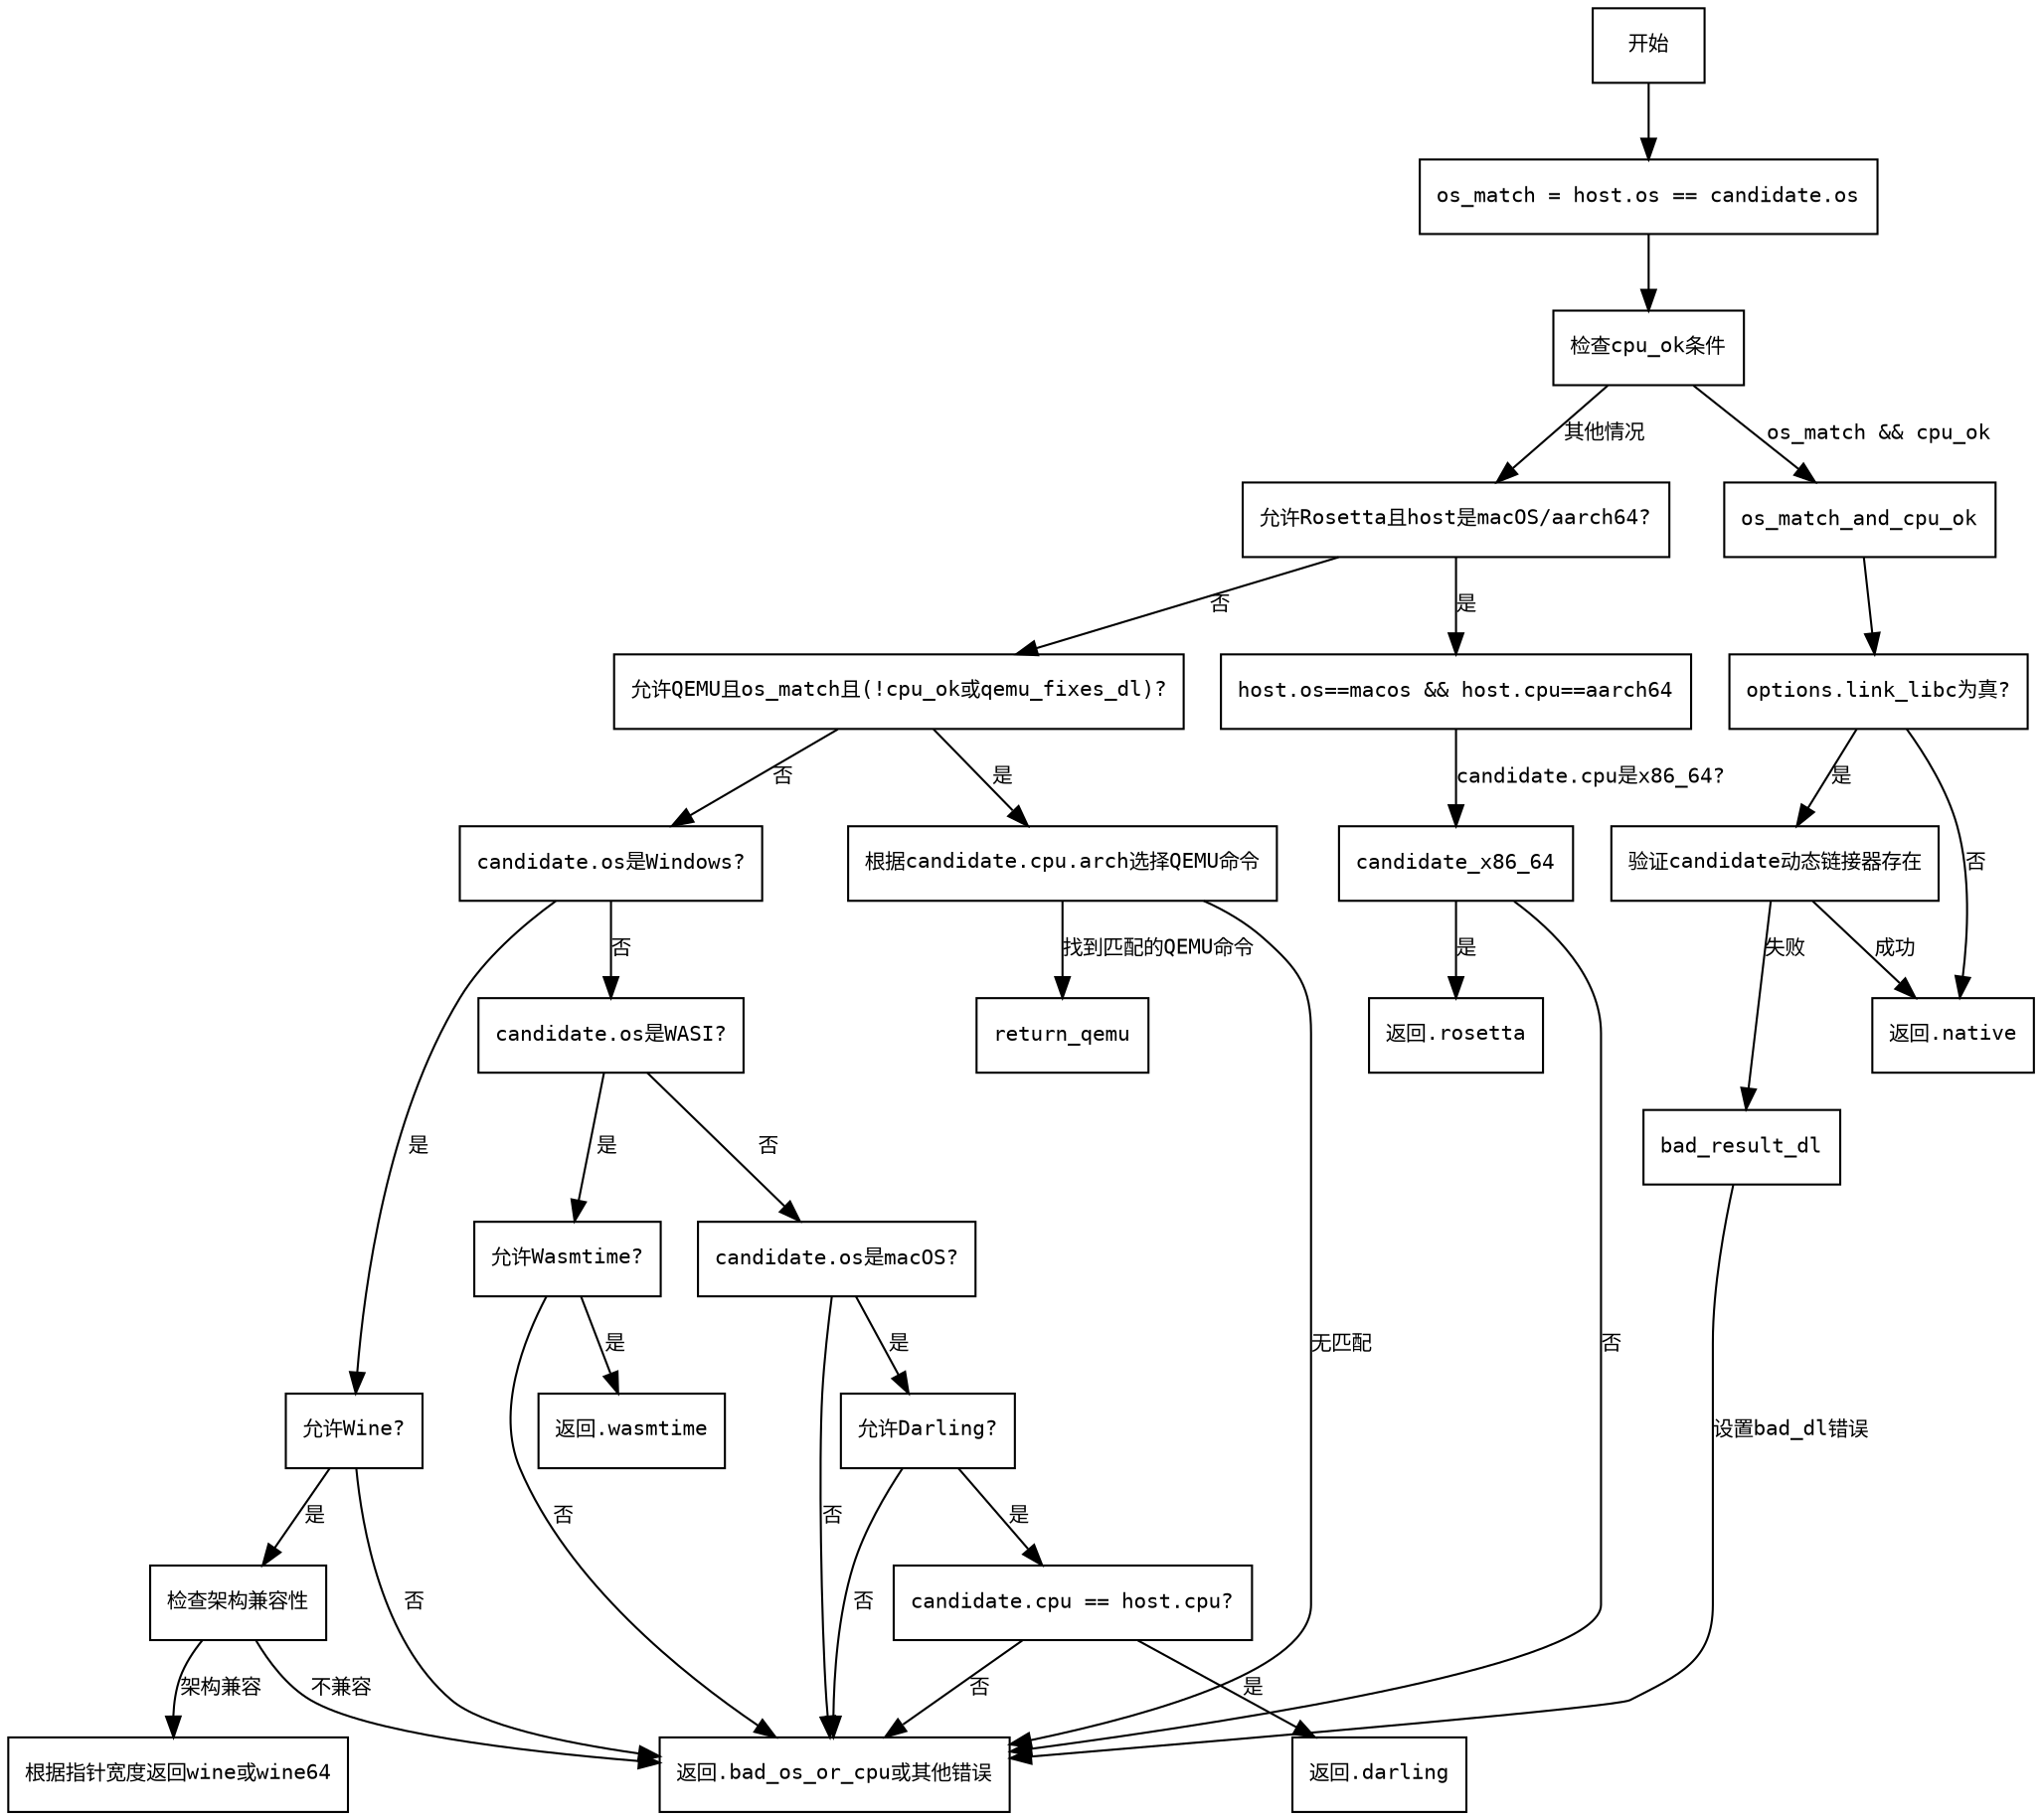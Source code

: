 
digraph flowchart {
    node [shape=rectangle, fontname="Courier", fontsize=10];
    edge [fontname="Courier", fontsize=10];

    start [label="开始"];
    check_os_match [label="os_match = host.os == candidate.os"];
    check_cpu_ok [label="检查cpu_ok条件"];
    check_libc [label="options.link_libc为真?"];
    check_dl_access [label="验证candidate动态链接器存在"];
    return_native [label="返回.native"];
    check_rosetta [label="允许Rosetta且host是macOS/aarch64?"];
    return_rosetta [label="返回.rosetta"];
    check_qemu [label="允许QEMU且os_match且(!cpu_ok或qemu_fixes_dl)?"];
    qemu_switch [label="根据candidate.cpu.arch选择QEMU命令"];
    check_windows [label="candidate.os是Windows?"];
    check_wine [label="允许Wine?"];
    check_wine_arch [label="检查架构兼容性"];
    return_wine [label="根据指针宽度返回wine或wine64"];
    check_wasi [label="candidate.os是WASI?"];
    check_wasmtime [label="允许Wasmtime?"];
    return_wasmtime [label="返回.wasmtime"];
    check_macos [label="candidate.os是macOS?"];
    check_darling [label="允许Darling?"];
    check_darling_arch [label="candidate.cpu == host.cpu?"];
    return_darling [label="返回.darling"];
    return_bad [label="返回.bad_os_or_cpu或其他错误"];

    start -> check_os_match;
    check_os_match -> check_cpu_ok;
    
    check_cpu_ok -> os_match_and_cpu_ok [label="os_match && cpu_ok"];
    check_cpu_ok -> check_rosetta [label="其他情况"];
    
    os_match_and_cpu_ok -> check_libc;
    check_libc -> check_dl_access [label="是"];
    check_libc -> return_native [label="否"];
    check_dl_access -> return_native [label="成功"];
    check_dl_access -> bad_result_dl [label="失败"];
    bad_result_dl -> return_bad [label="设置bad_dl错误"];
    
    check_rosetta -> check_rosetta_conditions [label="是"];
    check_rosetta_conditions [label="host.os==macos && host.cpu==aarch64"];
    check_rosetta_conditions -> candidate_x86_64 [label="candidate.cpu是x86_64?"];
    candidate_x86_64 -> return_rosetta [label="是"];
    candidate_x86_64 -> return_bad [label="否"];
    
    check_rosetta -> check_qemu [label="否"];
    check_qemu -> qemu_switch [label="是"];
    qemu_switch -> return_qemu [label="找到匹配的QEMU命令"];
    qemu_switch -> return_bad [label="无匹配"];
    
    check_qemu -> check_windows [label="否"];
    check_windows -> check_wine [label="是"];
    check_wine -> check_wine_arch [label="是"];
    check_wine_arch -> return_wine [label="架构兼容"];
    check_wine_arch -> return_bad [label="不兼容"];
    check_wine -> return_bad [label="否"];
    
    check_windows -> check_wasi [label="否"];
    check_wasi -> check_wasmtime [label="是"];
    check_wasmtime -> return_wasmtime [label="是"];
    check_wasmtime -> return_bad [label="否"];
    
    check_wasi -> check_macos [label="否"];
    check_macos -> check_darling [label="是"];
    check_darling -> check_darling_arch [label="是"];
    check_darling_arch -> return_darling [label="是"];
    check_darling_arch -> return_bad [label="否"];
    check_darling -> return_bad [label="否"];
    
    check_macos -> return_bad [label="否"];
}
